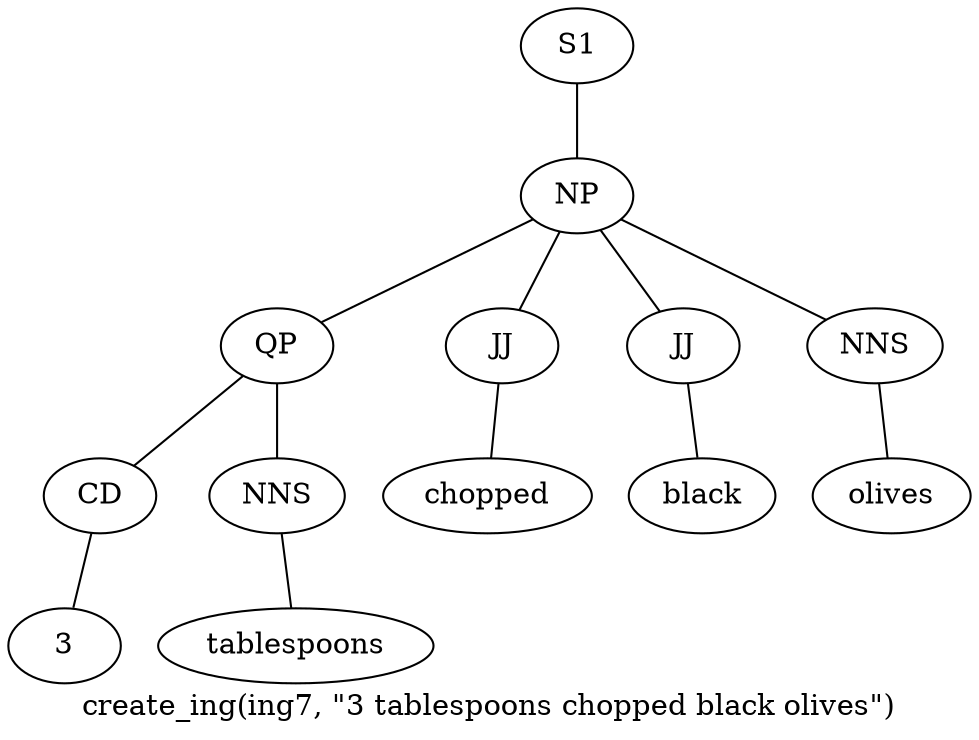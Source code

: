 graph SyntaxGraph {
	label = "create_ing(ing7, \"3 tablespoons chopped black olives\")";
	Node0 [label="S1"];
	Node1 [label="NP"];
	Node2 [label="QP"];
	Node3 [label="CD"];
	Node4 [label="3"];
	Node5 [label="NNS"];
	Node6 [label="tablespoons"];
	Node7 [label="JJ"];
	Node8 [label="chopped"];
	Node9 [label="JJ"];
	Node10 [label="black"];
	Node11 [label="NNS"];
	Node12 [label="olives"];

	Node0 -- Node1;
	Node1 -- Node2;
	Node1 -- Node7;
	Node1 -- Node9;
	Node1 -- Node11;
	Node2 -- Node3;
	Node2 -- Node5;
	Node3 -- Node4;
	Node5 -- Node6;
	Node7 -- Node8;
	Node9 -- Node10;
	Node11 -- Node12;
}